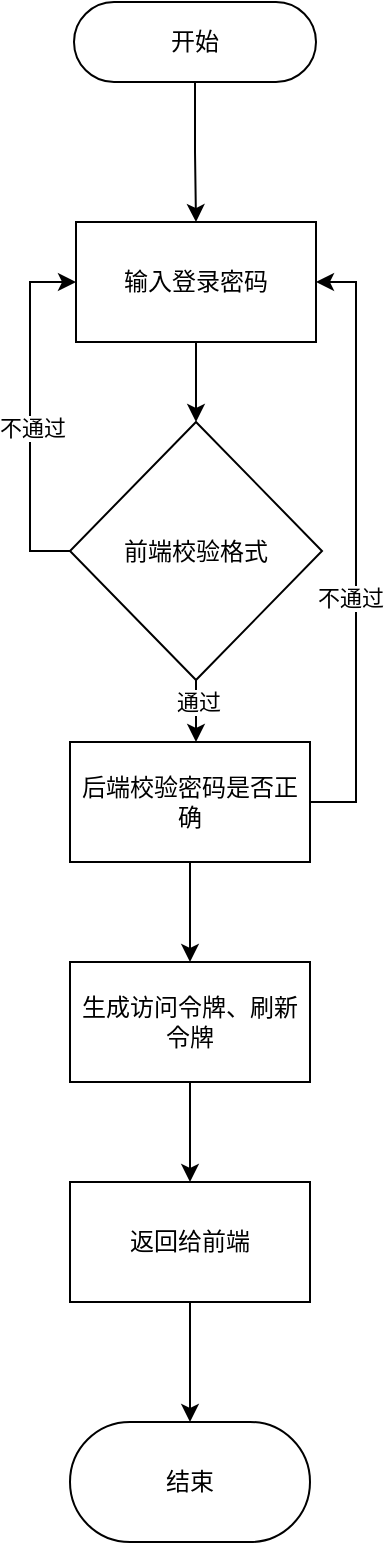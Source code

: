<mxfile version="26.1.0">
  <diagram name="第 1 页" id="M4KpRr9EKxmZV-fE4hjS">
    <mxGraphModel dx="310" dy="762" grid="1" gridSize="10" guides="1" tooltips="1" connect="1" arrows="1" fold="1" page="1" pageScale="1" pageWidth="827" pageHeight="1169" math="0" shadow="0">
      <root>
        <mxCell id="0" />
        <mxCell id="1" parent="0" />
        <mxCell id="WwEldn8JN8eeW2-9IUpF-5" style="edgeStyle=orthogonalEdgeStyle;rounded=0;orthogonalLoop=1;jettySize=auto;html=1;exitX=0.5;exitY=1;exitDx=0;exitDy=0;entryX=0.5;entryY=0;entryDx=0;entryDy=0;" edge="1" parent="1" source="WwEldn8JN8eeW2-9IUpF-1" target="WwEldn8JN8eeW2-9IUpF-2">
          <mxGeometry relative="1" as="geometry" />
        </mxCell>
        <mxCell id="WwEldn8JN8eeW2-9IUpF-1" value="开始" style="rounded=1;whiteSpace=wrap;html=1;arcSize=50;" vertex="1" parent="1">
          <mxGeometry x="349" y="110" width="121" height="40" as="geometry" />
        </mxCell>
        <mxCell id="WwEldn8JN8eeW2-9IUpF-9" style="edgeStyle=orthogonalEdgeStyle;rounded=0;orthogonalLoop=1;jettySize=auto;html=1;exitX=0.5;exitY=1;exitDx=0;exitDy=0;entryX=0.5;entryY=0;entryDx=0;entryDy=0;" edge="1" parent="1" source="WwEldn8JN8eeW2-9IUpF-2" target="WwEldn8JN8eeW2-9IUpF-6">
          <mxGeometry relative="1" as="geometry" />
        </mxCell>
        <mxCell id="WwEldn8JN8eeW2-9IUpF-2" value="输入登录密码" style="rounded=0;whiteSpace=wrap;html=1;" vertex="1" parent="1">
          <mxGeometry x="350" y="220" width="120" height="60" as="geometry" />
        </mxCell>
        <mxCell id="WwEldn8JN8eeW2-9IUpF-7" style="edgeStyle=orthogonalEdgeStyle;rounded=0;orthogonalLoop=1;jettySize=auto;html=1;exitX=0;exitY=0.5;exitDx=0;exitDy=0;entryX=0;entryY=0.5;entryDx=0;entryDy=0;" edge="1" parent="1" source="WwEldn8JN8eeW2-9IUpF-6" target="WwEldn8JN8eeW2-9IUpF-2">
          <mxGeometry relative="1" as="geometry" />
        </mxCell>
        <mxCell id="WwEldn8JN8eeW2-9IUpF-8" value="不通过" style="edgeLabel;html=1;align=center;verticalAlign=middle;resizable=0;points=[];" vertex="1" connectable="0" parent="WwEldn8JN8eeW2-9IUpF-7">
          <mxGeometry x="-0.082" y="-1" relative="1" as="geometry">
            <mxPoint as="offset" />
          </mxGeometry>
        </mxCell>
        <mxCell id="WwEldn8JN8eeW2-9IUpF-10" style="edgeStyle=orthogonalEdgeStyle;rounded=0;orthogonalLoop=1;jettySize=auto;html=1;exitX=0.5;exitY=1;exitDx=0;exitDy=0;" edge="1" parent="1" source="WwEldn8JN8eeW2-9IUpF-6">
          <mxGeometry relative="1" as="geometry">
            <mxPoint x="410" y="480" as="targetPoint" />
          </mxGeometry>
        </mxCell>
        <mxCell id="WwEldn8JN8eeW2-9IUpF-20" value="通过" style="edgeLabel;html=1;align=center;verticalAlign=middle;resizable=0;points=[];" vertex="1" connectable="0" parent="WwEldn8JN8eeW2-9IUpF-10">
          <mxGeometry x="-0.29" y="1" relative="1" as="geometry">
            <mxPoint as="offset" />
          </mxGeometry>
        </mxCell>
        <mxCell id="WwEldn8JN8eeW2-9IUpF-6" value="前端校验格式" style="rhombus;whiteSpace=wrap;html=1;" vertex="1" parent="1">
          <mxGeometry x="347" y="320" width="126" height="129" as="geometry" />
        </mxCell>
        <mxCell id="WwEldn8JN8eeW2-9IUpF-12" style="edgeStyle=orthogonalEdgeStyle;rounded=0;orthogonalLoop=1;jettySize=auto;html=1;exitX=0.5;exitY=1;exitDx=0;exitDy=0;" edge="1" parent="1" source="WwEldn8JN8eeW2-9IUpF-11">
          <mxGeometry relative="1" as="geometry">
            <mxPoint x="407" y="590" as="targetPoint" />
          </mxGeometry>
        </mxCell>
        <mxCell id="WwEldn8JN8eeW2-9IUpF-18" style="edgeStyle=orthogonalEdgeStyle;rounded=0;orthogonalLoop=1;jettySize=auto;html=1;exitX=1;exitY=0.5;exitDx=0;exitDy=0;entryX=1;entryY=0.5;entryDx=0;entryDy=0;" edge="1" parent="1" source="WwEldn8JN8eeW2-9IUpF-11" target="WwEldn8JN8eeW2-9IUpF-2">
          <mxGeometry relative="1" as="geometry" />
        </mxCell>
        <mxCell id="WwEldn8JN8eeW2-9IUpF-19" value="不通过" style="edgeLabel;html=1;align=center;verticalAlign=middle;resizable=0;points=[];" vertex="1" connectable="0" parent="WwEldn8JN8eeW2-9IUpF-18">
          <mxGeometry x="-0.175" y="3" relative="1" as="geometry">
            <mxPoint as="offset" />
          </mxGeometry>
        </mxCell>
        <mxCell id="WwEldn8JN8eeW2-9IUpF-11" value="后端校验密码是否正确" style="rounded=0;whiteSpace=wrap;html=1;" vertex="1" parent="1">
          <mxGeometry x="347" y="480" width="120" height="60" as="geometry" />
        </mxCell>
        <mxCell id="WwEldn8JN8eeW2-9IUpF-15" style="edgeStyle=orthogonalEdgeStyle;rounded=0;orthogonalLoop=1;jettySize=auto;html=1;exitX=0.5;exitY=1;exitDx=0;exitDy=0;entryX=0.5;entryY=0;entryDx=0;entryDy=0;" edge="1" parent="1" source="WwEldn8JN8eeW2-9IUpF-13" target="WwEldn8JN8eeW2-9IUpF-14">
          <mxGeometry relative="1" as="geometry" />
        </mxCell>
        <mxCell id="WwEldn8JN8eeW2-9IUpF-13" value="生成访问令牌、刷新令牌" style="rounded=0;whiteSpace=wrap;html=1;" vertex="1" parent="1">
          <mxGeometry x="347" y="590" width="120" height="60" as="geometry" />
        </mxCell>
        <mxCell id="WwEldn8JN8eeW2-9IUpF-16" style="edgeStyle=orthogonalEdgeStyle;rounded=0;orthogonalLoop=1;jettySize=auto;html=1;" edge="1" parent="1" source="WwEldn8JN8eeW2-9IUpF-14">
          <mxGeometry relative="1" as="geometry">
            <mxPoint x="407" y="820" as="targetPoint" />
          </mxGeometry>
        </mxCell>
        <mxCell id="WwEldn8JN8eeW2-9IUpF-14" value="返回给前端" style="rounded=0;whiteSpace=wrap;html=1;" vertex="1" parent="1">
          <mxGeometry x="347" y="700" width="120" height="60" as="geometry" />
        </mxCell>
        <mxCell id="WwEldn8JN8eeW2-9IUpF-17" value="结束" style="rounded=1;whiteSpace=wrap;html=1;arcSize=50;" vertex="1" parent="1">
          <mxGeometry x="347" y="820" width="120" height="60" as="geometry" />
        </mxCell>
      </root>
    </mxGraphModel>
  </diagram>
</mxfile>
